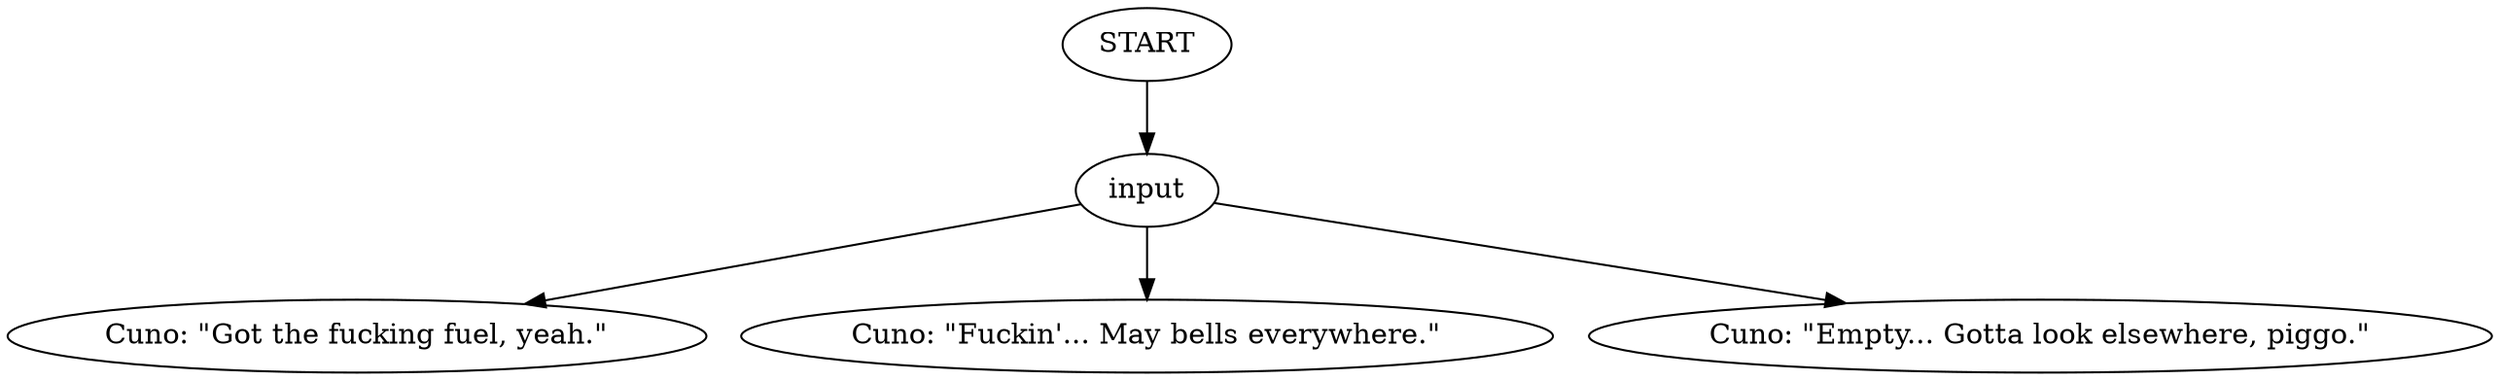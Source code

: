 # SEAFORT / CUNO FUEL barks
# Cuno reacts to fuel empty if task is on w/ BARK
# ==================================================
digraph G {
	  0 [label="START"];
	  1 [label="input"];
	  2 [label="Cuno: \"Got the fucking fuel, yeah.\""];
	  4 [label="Cuno: \"Fuckin'... May bells everywhere.\""];
	  5 [label="Cuno: \"Empty... Gotta look elsewhere, piggo.\""];
	  0 -> 1
	  1 -> 2
	  1 -> 4
	  1 -> 5
}

